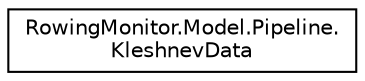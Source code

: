 digraph "Graphical Class Hierarchy"
{
  edge [fontname="Helvetica",fontsize="10",labelfontname="Helvetica",labelfontsize="10"];
  node [fontname="Helvetica",fontsize="10",shape=record];
  rankdir="LR";
  Node0 [label="RowingMonitor.Model.Pipeline.\lKleshnevData",height=0.2,width=0.4,color="black", fillcolor="white", style="filled",URL="$struct_rowing_monitor_1_1_model_1_1_pipeline_1_1_kleshnev_data.html"];
}

